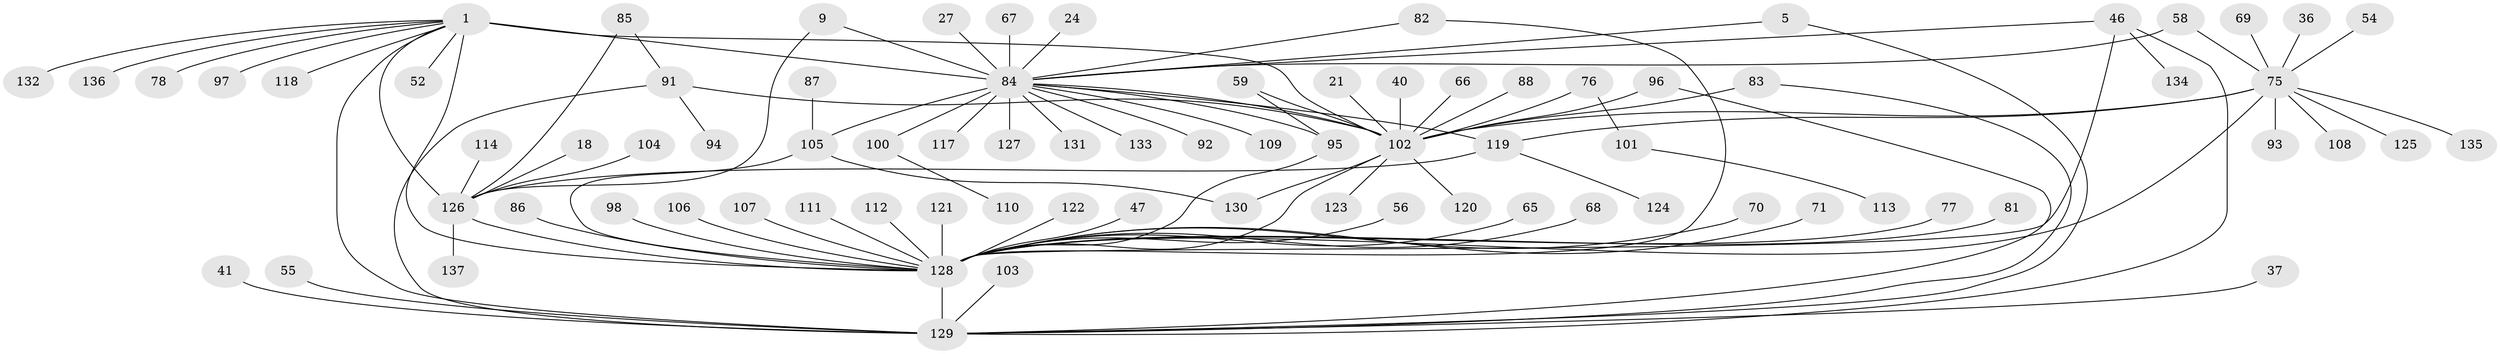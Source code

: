 // original degree distribution, {29: 0.0072992700729927005, 11: 0.014598540145985401, 4: 0.10218978102189781, 7: 0.021897810218978103, 2: 0.17518248175182483, 12: 0.0072992700729927005, 16: 0.0072992700729927005, 10: 0.014598540145985401, 6: 0.0364963503649635, 1: 0.45985401459854014, 5: 0.029197080291970802, 9: 0.0072992700729927005, 3: 0.11678832116788321}
// Generated by graph-tools (version 1.1) at 2025/50/03/04/25 21:50:44]
// undirected, 82 vertices, 102 edges
graph export_dot {
graph [start="1"]
  node [color=gray90,style=filled];
  1;
  5;
  9;
  18;
  21;
  24;
  27;
  36;
  37;
  40;
  41;
  46 [super="+11"];
  47;
  52;
  54;
  55;
  56;
  58;
  59;
  65;
  66;
  67;
  68;
  69;
  70;
  71;
  75 [super="+23+51"];
  76;
  77;
  78 [super="+26"];
  81;
  82 [super="+28"];
  83 [super="+30+73"];
  84 [super="+79+35"];
  85 [super="+72"];
  86 [super="+16"];
  87;
  88;
  91 [super="+49"];
  92;
  93;
  94;
  95;
  96;
  97;
  98;
  100;
  101;
  102 [super="+19+50+62+33+80"];
  103;
  104;
  105 [super="+34+89"];
  106;
  107;
  108;
  109;
  110;
  111;
  112;
  113;
  114;
  117;
  118;
  119 [super="+48+90"];
  120;
  121;
  122;
  123;
  124;
  125;
  126 [super="+39+25"];
  127;
  128 [super="+44+61+115+116"];
  129 [super="+2+45"];
  130 [super="+53"];
  131;
  132;
  133;
  134;
  135;
  136;
  137;
  1 -- 52;
  1 -- 84 [weight=7];
  1 -- 97;
  1 -- 118;
  1 -- 126 [weight=4];
  1 -- 128 [weight=4];
  1 -- 129 [weight=3];
  1 -- 132;
  1 -- 136;
  1 -- 102 [weight=4];
  1 -- 78;
  5 -- 129;
  5 -- 84;
  9 -- 126;
  9 -- 84;
  18 -- 126;
  21 -- 102;
  24 -- 84;
  27 -- 84;
  36 -- 75;
  37 -- 129;
  40 -- 102 [weight=2];
  41 -- 129;
  46 -- 134;
  46 -- 129 [weight=2];
  46 -- 84;
  46 -- 128;
  47 -- 128;
  54 -- 75;
  55 -- 129;
  56 -- 128;
  58 -- 75;
  58 -- 84;
  59 -- 95;
  59 -- 102;
  65 -- 128;
  66 -- 102;
  67 -- 84;
  68 -- 128;
  69 -- 75;
  70 -- 128 [weight=2];
  71 -- 128;
  75 -- 93;
  75 -- 119;
  75 -- 135 [weight=2];
  75 -- 125;
  75 -- 108;
  75 -- 128 [weight=3];
  75 -- 102 [weight=2];
  76 -- 101;
  76 -- 102 [weight=2];
  77 -- 128;
  81 -- 128;
  82 -- 128;
  82 -- 84;
  83 -- 102 [weight=2];
  83 -- 129;
  84 -- 127;
  84 -- 119;
  84 -- 131;
  84 -- 133;
  84 -- 92;
  84 -- 95 [weight=2];
  84 -- 100;
  84 -- 102;
  84 -- 105 [weight=2];
  84 -- 109;
  84 -- 117;
  85 -- 91;
  85 -- 126;
  86 -- 128;
  87 -- 105;
  88 -- 102;
  91 -- 102 [weight=2];
  91 -- 129 [weight=2];
  91 -- 94;
  95 -- 128;
  96 -- 129;
  96 -- 102;
  98 -- 128;
  100 -- 110;
  101 -- 113;
  102 -- 130 [weight=2];
  102 -- 128 [weight=3];
  102 -- 123;
  102 -- 120;
  103 -- 129;
  104 -- 126;
  105 -- 128 [weight=2];
  105 -- 130;
  106 -- 128;
  107 -- 128;
  111 -- 128;
  112 -- 128;
  114 -- 126;
  119 -- 124;
  119 -- 126;
  121 -- 128;
  122 -- 128;
  126 -- 137;
  126 -- 128 [weight=6];
  128 -- 129;
}
